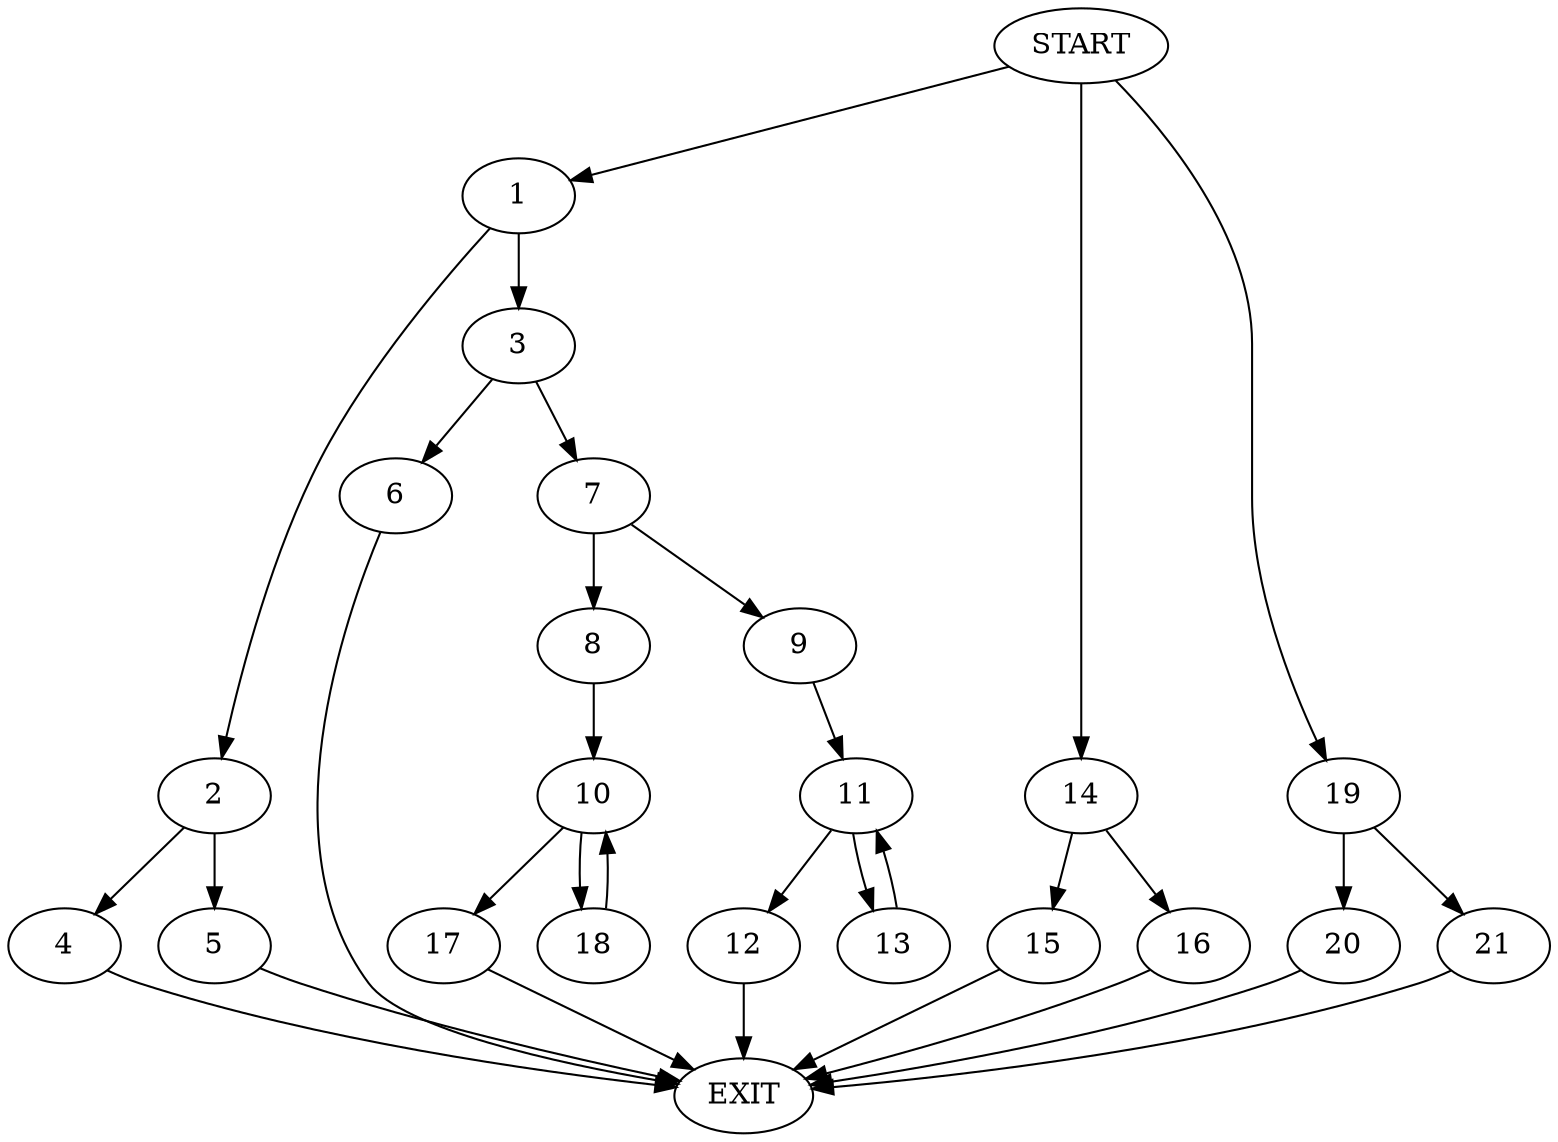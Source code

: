 digraph {
0 [label="START"]
22 [label="EXIT"]
0 -> 1
1 -> 2
1 -> 3
2 -> 4
2 -> 5
3 -> 6
3 -> 7
4 -> 22
5 -> 22
7 -> 8
7 -> 9
6 -> 22
8 -> 10
9 -> 11
11 -> 12
11 -> 13
13 -> 11
12 -> 22
0 -> 14
14 -> 15
14 -> 16
15 -> 22
16 -> 22
10 -> 17
10 -> 18
18 -> 10
17 -> 22
0 -> 19
19 -> 20
19 -> 21
21 -> 22
20 -> 22
}
